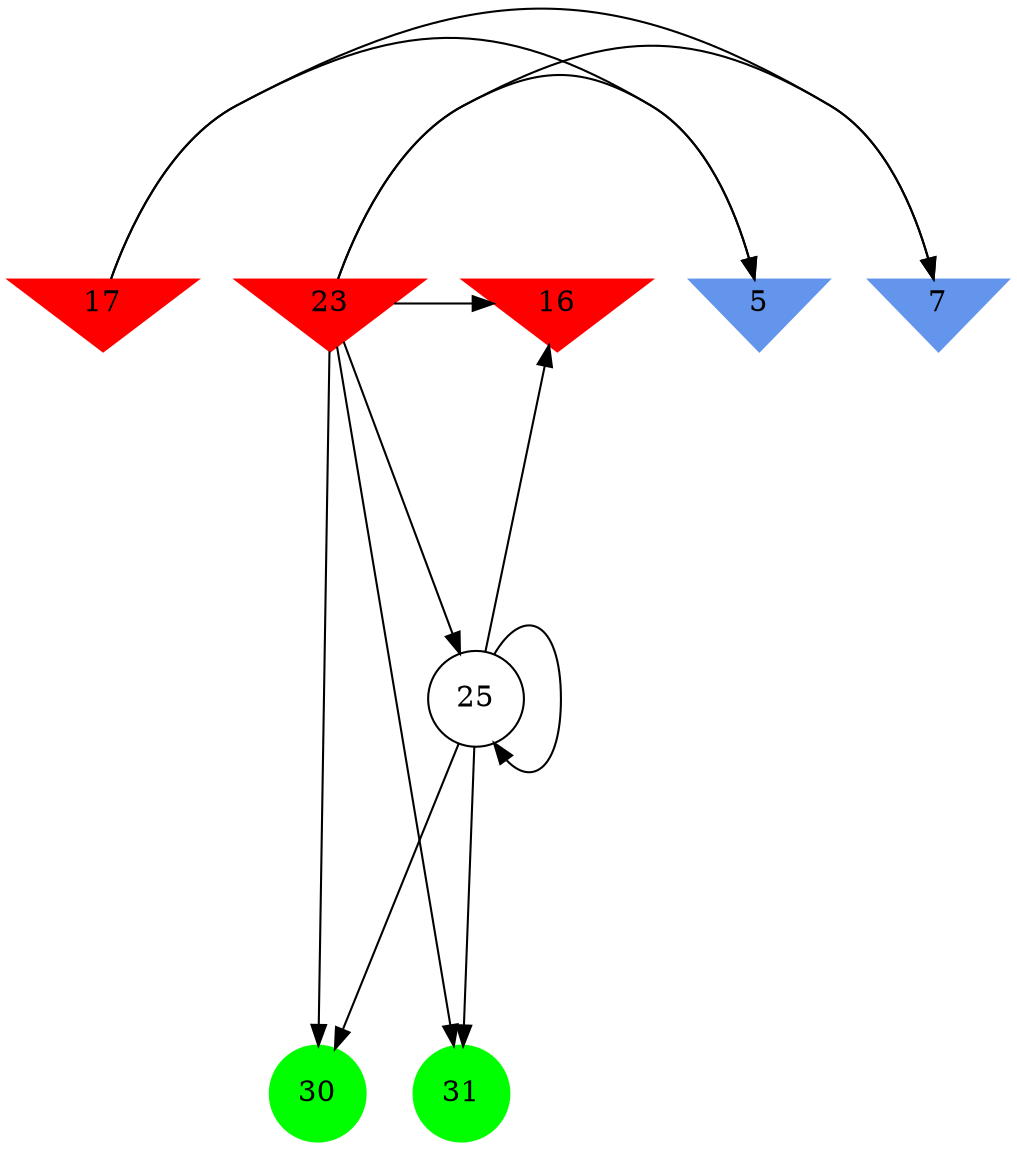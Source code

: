 digraph brain {
	ranksep=2.0;
	5 [shape=invtriangle,style=filled,color=cornflowerblue];
	7 [shape=invtriangle,style=filled,color=cornflowerblue];
	16 [shape=invtriangle,style=filled,color=red];
	17 [shape=invtriangle,style=filled,color=red];
	23 [shape=invtriangle,style=filled,color=red];
	25 [shape=circle,color=black];
	30 [shape=circle,style=filled,color=green];
	31 [shape=circle,style=filled,color=green];
	23	->	5;
	23	->	7;
	17	->	5;
	17	->	7;
	23	->	31;
	23	->	25;
	23	->	30;
	23	->	16;
	25	->	31;
	25	->	25;
	25	->	30;
	25	->	16;
	{ rank=same; 5; 7; 16; 17; 23; }
	{ rank=same; 25; }
	{ rank=same; 30; 31; }
}
